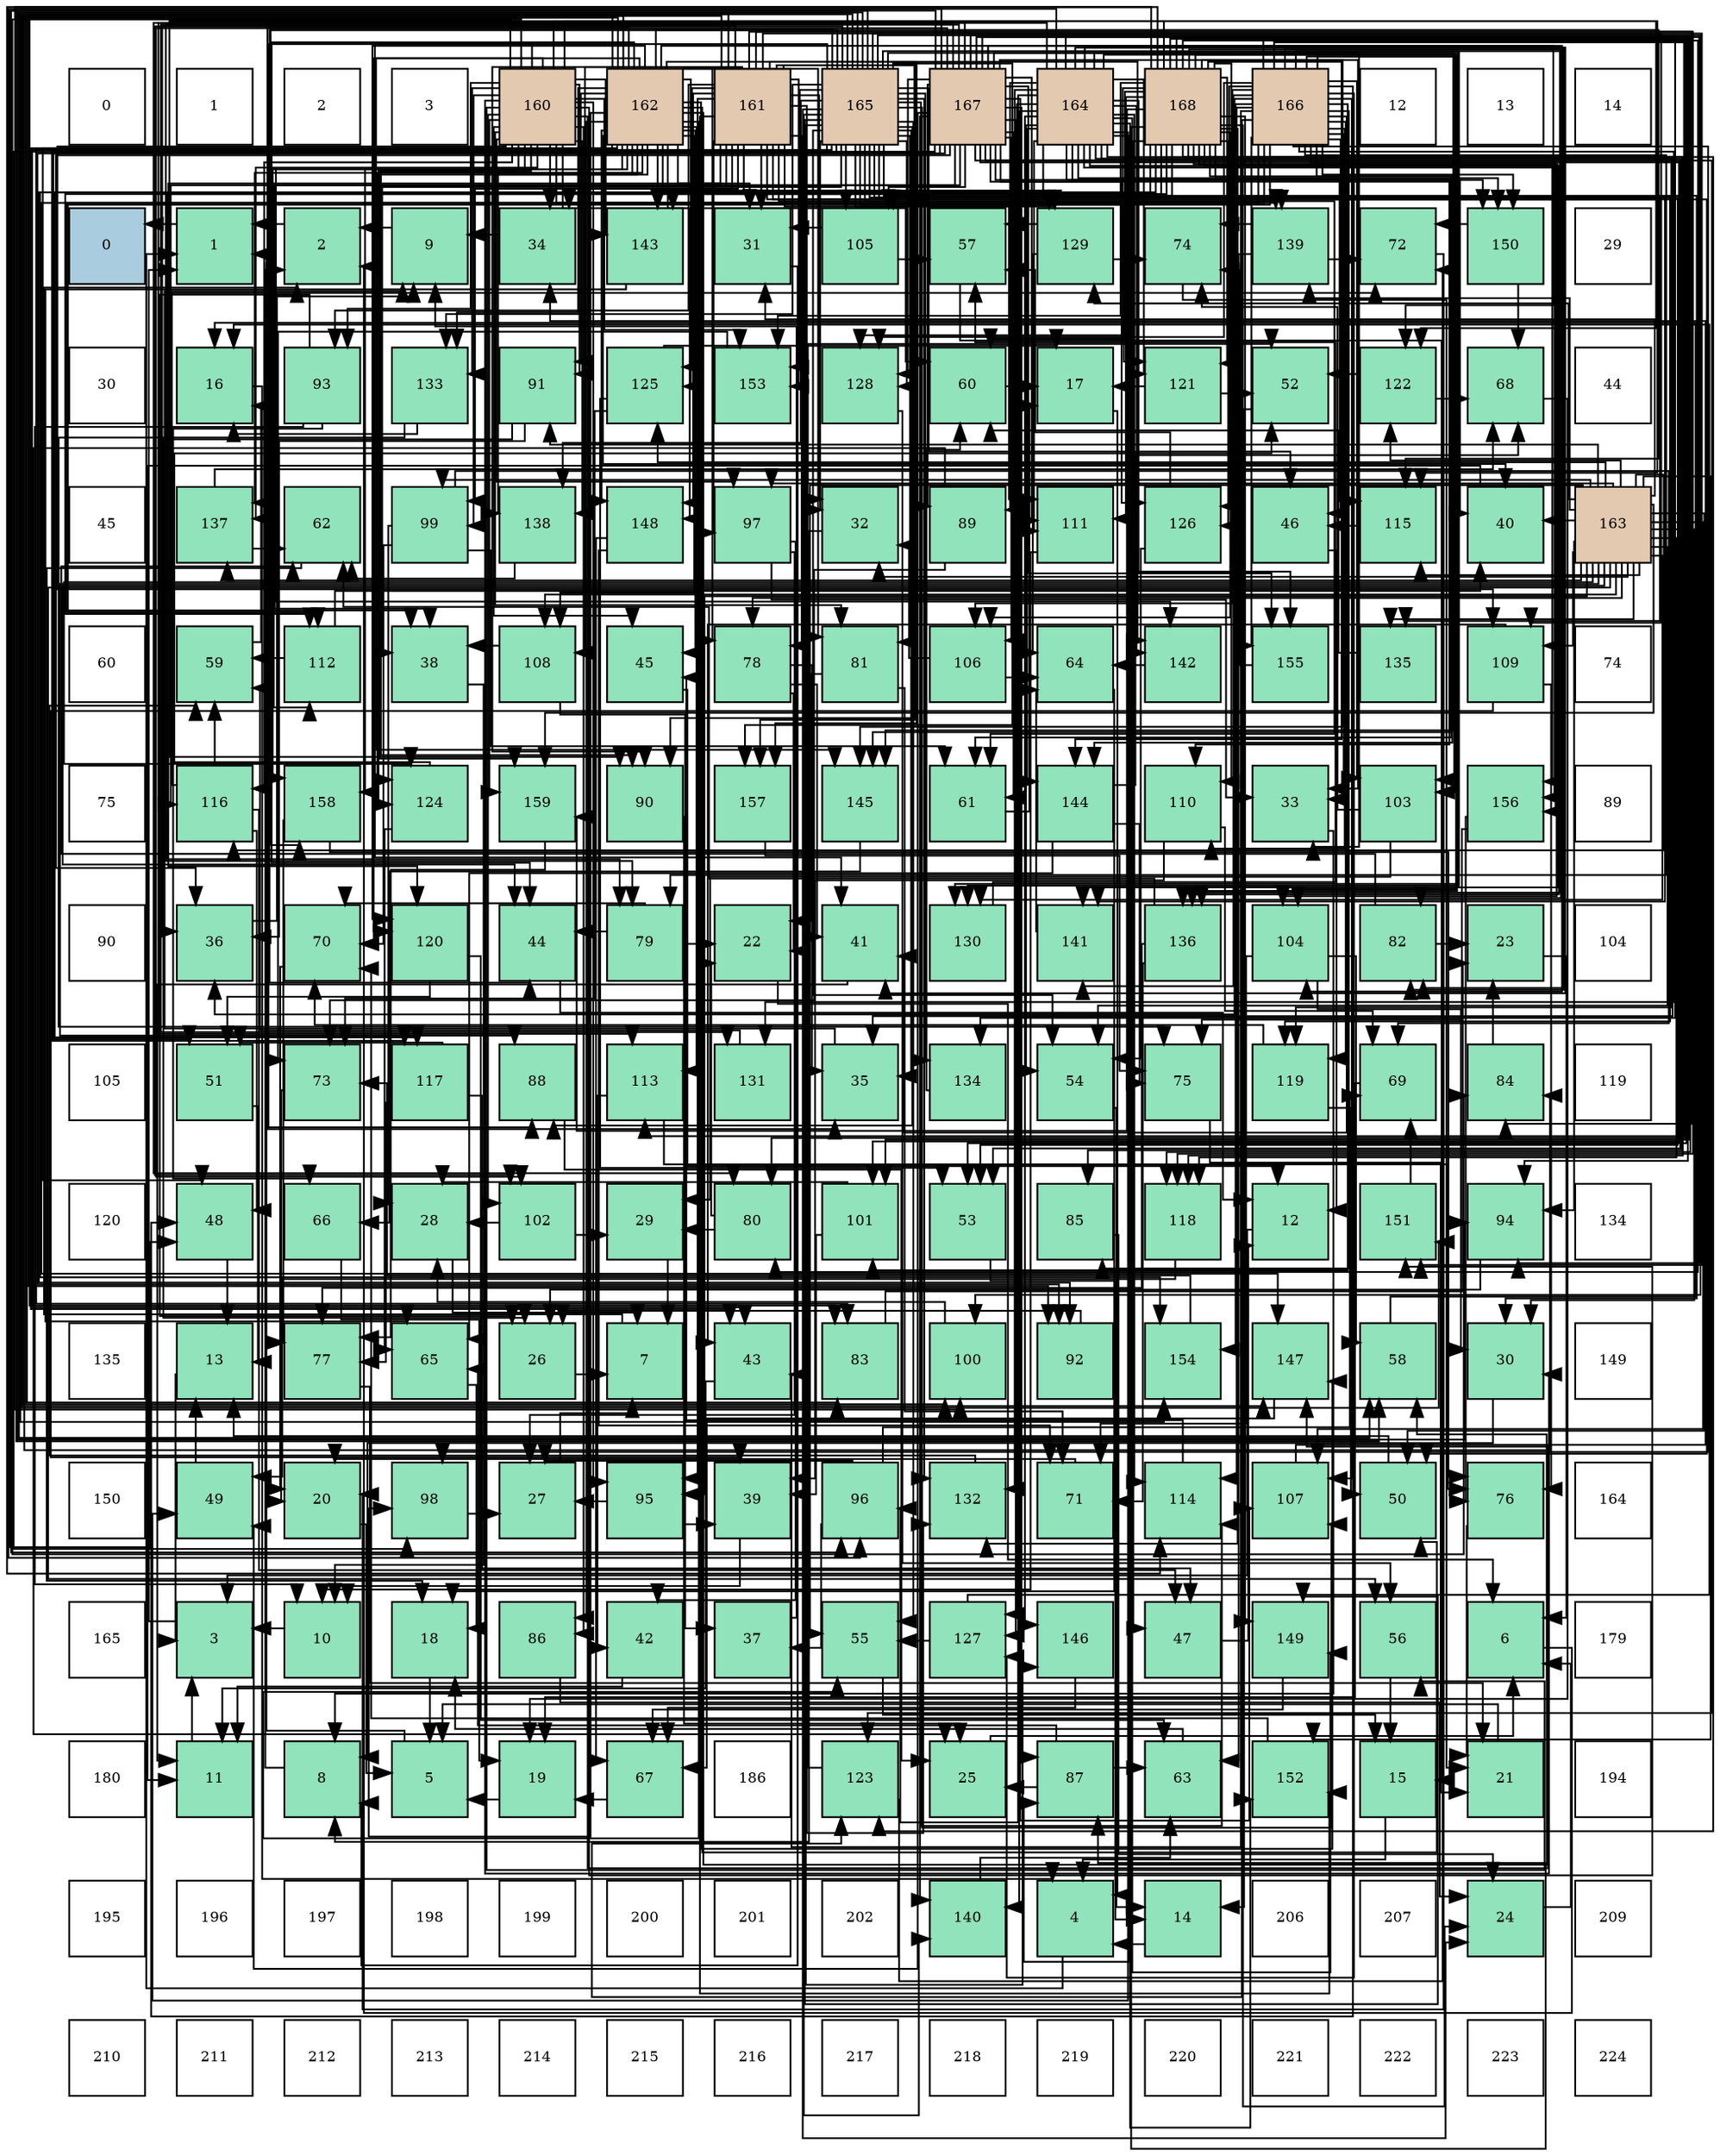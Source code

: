 digraph layout{
 rankdir=TB;
 splines=ortho;
 node [style=filled shape=square fixedsize=true width=0.6];
0[label="0", fontsize=8, fillcolor="#ffffff"];
1[label="1", fontsize=8, fillcolor="#ffffff"];
2[label="2", fontsize=8, fillcolor="#ffffff"];
3[label="3", fontsize=8, fillcolor="#ffffff"];
4[label="160", fontsize=8, fillcolor="#e3c9af"];
5[label="162", fontsize=8, fillcolor="#e3c9af"];
6[label="161", fontsize=8, fillcolor="#e3c9af"];
7[label="165", fontsize=8, fillcolor="#e3c9af"];
8[label="167", fontsize=8, fillcolor="#e3c9af"];
9[label="164", fontsize=8, fillcolor="#e3c9af"];
10[label="168", fontsize=8, fillcolor="#e3c9af"];
11[label="166", fontsize=8, fillcolor="#e3c9af"];
12[label="12", fontsize=8, fillcolor="#ffffff"];
13[label="13", fontsize=8, fillcolor="#ffffff"];
14[label="14", fontsize=8, fillcolor="#ffffff"];
15[label="0", fontsize=8, fillcolor="#a9ccde"];
16[label="1", fontsize=8, fillcolor="#91e3bb"];
17[label="2", fontsize=8, fillcolor="#91e3bb"];
18[label="9", fontsize=8, fillcolor="#91e3bb"];
19[label="34", fontsize=8, fillcolor="#91e3bb"];
20[label="143", fontsize=8, fillcolor="#91e3bb"];
21[label="31", fontsize=8, fillcolor="#91e3bb"];
22[label="105", fontsize=8, fillcolor="#91e3bb"];
23[label="57", fontsize=8, fillcolor="#91e3bb"];
24[label="129", fontsize=8, fillcolor="#91e3bb"];
25[label="74", fontsize=8, fillcolor="#91e3bb"];
26[label="139", fontsize=8, fillcolor="#91e3bb"];
27[label="72", fontsize=8, fillcolor="#91e3bb"];
28[label="150", fontsize=8, fillcolor="#91e3bb"];
29[label="29", fontsize=8, fillcolor="#ffffff"];
30[label="30", fontsize=8, fillcolor="#ffffff"];
31[label="16", fontsize=8, fillcolor="#91e3bb"];
32[label="93", fontsize=8, fillcolor="#91e3bb"];
33[label="133", fontsize=8, fillcolor="#91e3bb"];
34[label="91", fontsize=8, fillcolor="#91e3bb"];
35[label="125", fontsize=8, fillcolor="#91e3bb"];
36[label="153", fontsize=8, fillcolor="#91e3bb"];
37[label="128", fontsize=8, fillcolor="#91e3bb"];
38[label="60", fontsize=8, fillcolor="#91e3bb"];
39[label="17", fontsize=8, fillcolor="#91e3bb"];
40[label="121", fontsize=8, fillcolor="#91e3bb"];
41[label="52", fontsize=8, fillcolor="#91e3bb"];
42[label="122", fontsize=8, fillcolor="#91e3bb"];
43[label="68", fontsize=8, fillcolor="#91e3bb"];
44[label="44", fontsize=8, fillcolor="#ffffff"];
45[label="45", fontsize=8, fillcolor="#ffffff"];
46[label="137", fontsize=8, fillcolor="#91e3bb"];
47[label="62", fontsize=8, fillcolor="#91e3bb"];
48[label="99", fontsize=8, fillcolor="#91e3bb"];
49[label="138", fontsize=8, fillcolor="#91e3bb"];
50[label="148", fontsize=8, fillcolor="#91e3bb"];
51[label="97", fontsize=8, fillcolor="#91e3bb"];
52[label="32", fontsize=8, fillcolor="#91e3bb"];
53[label="89", fontsize=8, fillcolor="#91e3bb"];
54[label="111", fontsize=8, fillcolor="#91e3bb"];
55[label="126", fontsize=8, fillcolor="#91e3bb"];
56[label="46", fontsize=8, fillcolor="#91e3bb"];
57[label="115", fontsize=8, fillcolor="#91e3bb"];
58[label="40", fontsize=8, fillcolor="#91e3bb"];
59[label="163", fontsize=8, fillcolor="#e3c9af"];
60[label="60", fontsize=8, fillcolor="#ffffff"];
61[label="59", fontsize=8, fillcolor="#91e3bb"];
62[label="112", fontsize=8, fillcolor="#91e3bb"];
63[label="38", fontsize=8, fillcolor="#91e3bb"];
64[label="108", fontsize=8, fillcolor="#91e3bb"];
65[label="45", fontsize=8, fillcolor="#91e3bb"];
66[label="78", fontsize=8, fillcolor="#91e3bb"];
67[label="81", fontsize=8, fillcolor="#91e3bb"];
68[label="106", fontsize=8, fillcolor="#91e3bb"];
69[label="64", fontsize=8, fillcolor="#91e3bb"];
70[label="142", fontsize=8, fillcolor="#91e3bb"];
71[label="155", fontsize=8, fillcolor="#91e3bb"];
72[label="135", fontsize=8, fillcolor="#91e3bb"];
73[label="109", fontsize=8, fillcolor="#91e3bb"];
74[label="74", fontsize=8, fillcolor="#ffffff"];
75[label="75", fontsize=8, fillcolor="#ffffff"];
76[label="116", fontsize=8, fillcolor="#91e3bb"];
77[label="158", fontsize=8, fillcolor="#91e3bb"];
78[label="124", fontsize=8, fillcolor="#91e3bb"];
79[label="159", fontsize=8, fillcolor="#91e3bb"];
80[label="90", fontsize=8, fillcolor="#91e3bb"];
81[label="157", fontsize=8, fillcolor="#91e3bb"];
82[label="145", fontsize=8, fillcolor="#91e3bb"];
83[label="61", fontsize=8, fillcolor="#91e3bb"];
84[label="144", fontsize=8, fillcolor="#91e3bb"];
85[label="110", fontsize=8, fillcolor="#91e3bb"];
86[label="33", fontsize=8, fillcolor="#91e3bb"];
87[label="103", fontsize=8, fillcolor="#91e3bb"];
88[label="156", fontsize=8, fillcolor="#91e3bb"];
89[label="89", fontsize=8, fillcolor="#ffffff"];
90[label="90", fontsize=8, fillcolor="#ffffff"];
91[label="36", fontsize=8, fillcolor="#91e3bb"];
92[label="70", fontsize=8, fillcolor="#91e3bb"];
93[label="120", fontsize=8, fillcolor="#91e3bb"];
94[label="44", fontsize=8, fillcolor="#91e3bb"];
95[label="79", fontsize=8, fillcolor="#91e3bb"];
96[label="22", fontsize=8, fillcolor="#91e3bb"];
97[label="41", fontsize=8, fillcolor="#91e3bb"];
98[label="130", fontsize=8, fillcolor="#91e3bb"];
99[label="141", fontsize=8, fillcolor="#91e3bb"];
100[label="136", fontsize=8, fillcolor="#91e3bb"];
101[label="104", fontsize=8, fillcolor="#91e3bb"];
102[label="82", fontsize=8, fillcolor="#91e3bb"];
103[label="23", fontsize=8, fillcolor="#91e3bb"];
104[label="104", fontsize=8, fillcolor="#ffffff"];
105[label="105", fontsize=8, fillcolor="#ffffff"];
106[label="51", fontsize=8, fillcolor="#91e3bb"];
107[label="73", fontsize=8, fillcolor="#91e3bb"];
108[label="117", fontsize=8, fillcolor="#91e3bb"];
109[label="88", fontsize=8, fillcolor="#91e3bb"];
110[label="113", fontsize=8, fillcolor="#91e3bb"];
111[label="131", fontsize=8, fillcolor="#91e3bb"];
112[label="35", fontsize=8, fillcolor="#91e3bb"];
113[label="134", fontsize=8, fillcolor="#91e3bb"];
114[label="54", fontsize=8, fillcolor="#91e3bb"];
115[label="75", fontsize=8, fillcolor="#91e3bb"];
116[label="119", fontsize=8, fillcolor="#91e3bb"];
117[label="69", fontsize=8, fillcolor="#91e3bb"];
118[label="84", fontsize=8, fillcolor="#91e3bb"];
119[label="119", fontsize=8, fillcolor="#ffffff"];
120[label="120", fontsize=8, fillcolor="#ffffff"];
121[label="48", fontsize=8, fillcolor="#91e3bb"];
122[label="66", fontsize=8, fillcolor="#91e3bb"];
123[label="28", fontsize=8, fillcolor="#91e3bb"];
124[label="102", fontsize=8, fillcolor="#91e3bb"];
125[label="29", fontsize=8, fillcolor="#91e3bb"];
126[label="80", fontsize=8, fillcolor="#91e3bb"];
127[label="101", fontsize=8, fillcolor="#91e3bb"];
128[label="53", fontsize=8, fillcolor="#91e3bb"];
129[label="85", fontsize=8, fillcolor="#91e3bb"];
130[label="118", fontsize=8, fillcolor="#91e3bb"];
131[label="12", fontsize=8, fillcolor="#91e3bb"];
132[label="151", fontsize=8, fillcolor="#91e3bb"];
133[label="94", fontsize=8, fillcolor="#91e3bb"];
134[label="134", fontsize=8, fillcolor="#ffffff"];
135[label="135", fontsize=8, fillcolor="#ffffff"];
136[label="13", fontsize=8, fillcolor="#91e3bb"];
137[label="77", fontsize=8, fillcolor="#91e3bb"];
138[label="65", fontsize=8, fillcolor="#91e3bb"];
139[label="26", fontsize=8, fillcolor="#91e3bb"];
140[label="7", fontsize=8, fillcolor="#91e3bb"];
141[label="43", fontsize=8, fillcolor="#91e3bb"];
142[label="83", fontsize=8, fillcolor="#91e3bb"];
143[label="100", fontsize=8, fillcolor="#91e3bb"];
144[label="92", fontsize=8, fillcolor="#91e3bb"];
145[label="154", fontsize=8, fillcolor="#91e3bb"];
146[label="147", fontsize=8, fillcolor="#91e3bb"];
147[label="58", fontsize=8, fillcolor="#91e3bb"];
148[label="30", fontsize=8, fillcolor="#91e3bb"];
149[label="149", fontsize=8, fillcolor="#ffffff"];
150[label="150", fontsize=8, fillcolor="#ffffff"];
151[label="49", fontsize=8, fillcolor="#91e3bb"];
152[label="20", fontsize=8, fillcolor="#91e3bb"];
153[label="98", fontsize=8, fillcolor="#91e3bb"];
154[label="27", fontsize=8, fillcolor="#91e3bb"];
155[label="95", fontsize=8, fillcolor="#91e3bb"];
156[label="39", fontsize=8, fillcolor="#91e3bb"];
157[label="96", fontsize=8, fillcolor="#91e3bb"];
158[label="132", fontsize=8, fillcolor="#91e3bb"];
159[label="71", fontsize=8, fillcolor="#91e3bb"];
160[label="114", fontsize=8, fillcolor="#91e3bb"];
161[label="107", fontsize=8, fillcolor="#91e3bb"];
162[label="50", fontsize=8, fillcolor="#91e3bb"];
163[label="76", fontsize=8, fillcolor="#91e3bb"];
164[label="164", fontsize=8, fillcolor="#ffffff"];
165[label="165", fontsize=8, fillcolor="#ffffff"];
166[label="3", fontsize=8, fillcolor="#91e3bb"];
167[label="10", fontsize=8, fillcolor="#91e3bb"];
168[label="18", fontsize=8, fillcolor="#91e3bb"];
169[label="86", fontsize=8, fillcolor="#91e3bb"];
170[label="42", fontsize=8, fillcolor="#91e3bb"];
171[label="37", fontsize=8, fillcolor="#91e3bb"];
172[label="55", fontsize=8, fillcolor="#91e3bb"];
173[label="127", fontsize=8, fillcolor="#91e3bb"];
174[label="146", fontsize=8, fillcolor="#91e3bb"];
175[label="47", fontsize=8, fillcolor="#91e3bb"];
176[label="149", fontsize=8, fillcolor="#91e3bb"];
177[label="56", fontsize=8, fillcolor="#91e3bb"];
178[label="6", fontsize=8, fillcolor="#91e3bb"];
179[label="179", fontsize=8, fillcolor="#ffffff"];
180[label="180", fontsize=8, fillcolor="#ffffff"];
181[label="11", fontsize=8, fillcolor="#91e3bb"];
182[label="8", fontsize=8, fillcolor="#91e3bb"];
183[label="5", fontsize=8, fillcolor="#91e3bb"];
184[label="19", fontsize=8, fillcolor="#91e3bb"];
185[label="67", fontsize=8, fillcolor="#91e3bb"];
186[label="186", fontsize=8, fillcolor="#ffffff"];
187[label="123", fontsize=8, fillcolor="#91e3bb"];
188[label="25", fontsize=8, fillcolor="#91e3bb"];
189[label="87", fontsize=8, fillcolor="#91e3bb"];
190[label="63", fontsize=8, fillcolor="#91e3bb"];
191[label="152", fontsize=8, fillcolor="#91e3bb"];
192[label="15", fontsize=8, fillcolor="#91e3bb"];
193[label="21", fontsize=8, fillcolor="#91e3bb"];
194[label="194", fontsize=8, fillcolor="#ffffff"];
195[label="195", fontsize=8, fillcolor="#ffffff"];
196[label="196", fontsize=8, fillcolor="#ffffff"];
197[label="197", fontsize=8, fillcolor="#ffffff"];
198[label="198", fontsize=8, fillcolor="#ffffff"];
199[label="199", fontsize=8, fillcolor="#ffffff"];
200[label="200", fontsize=8, fillcolor="#ffffff"];
201[label="201", fontsize=8, fillcolor="#ffffff"];
202[label="202", fontsize=8, fillcolor="#ffffff"];
203[label="140", fontsize=8, fillcolor="#91e3bb"];
204[label="4", fontsize=8, fillcolor="#91e3bb"];
205[label="14", fontsize=8, fillcolor="#91e3bb"];
206[label="206", fontsize=8, fillcolor="#ffffff"];
207[label="207", fontsize=8, fillcolor="#ffffff"];
208[label="24", fontsize=8, fillcolor="#91e3bb"];
209[label="209", fontsize=8, fillcolor="#ffffff"];
210[label="210", fontsize=8, fillcolor="#ffffff"];
211[label="211", fontsize=8, fillcolor="#ffffff"];
212[label="212", fontsize=8, fillcolor="#ffffff"];
213[label="213", fontsize=8, fillcolor="#ffffff"];
214[label="214", fontsize=8, fillcolor="#ffffff"];
215[label="215", fontsize=8, fillcolor="#ffffff"];
216[label="216", fontsize=8, fillcolor="#ffffff"];
217[label="217", fontsize=8, fillcolor="#ffffff"];
218[label="218", fontsize=8, fillcolor="#ffffff"];
219[label="219", fontsize=8, fillcolor="#ffffff"];
220[label="220", fontsize=8, fillcolor="#ffffff"];
221[label="221", fontsize=8, fillcolor="#ffffff"];
222[label="222", fontsize=8, fillcolor="#ffffff"];
223[label="223", fontsize=8, fillcolor="#ffffff"];
224[label="224", fontsize=8, fillcolor="#ffffff"];
edge [constraint=false, style=vis];16 -> 15;
17 -> 16;
166 -> 16;
204 -> 16;
183 -> 16;
178 -> 17;
140 -> 17;
182 -> 17;
18 -> 17;
167 -> 166;
181 -> 166;
131 -> 166;
136 -> 166;
205 -> 204;
192 -> 204;
31 -> 204;
39 -> 204;
168 -> 183;
184 -> 183;
152 -> 183;
193 -> 183;
96 -> 178;
103 -> 178;
208 -> 178;
188 -> 178;
139 -> 140;
154 -> 140;
123 -> 140;
125 -> 140;
148 -> 182;
21 -> 182;
52 -> 182;
86 -> 182;
19 -> 18;
112 -> 18;
91 -> 18;
171 -> 18;
63 -> 167;
156 -> 167;
58 -> 181;
97 -> 181;
170 -> 181;
141 -> 181;
94 -> 131;
65 -> 131;
56 -> 131;
175 -> 131;
121 -> 136;
151 -> 136;
162 -> 136;
106 -> 136;
41 -> 205;
128 -> 205;
114 -> 205;
172 -> 192;
177 -> 192;
23 -> 192;
147 -> 31;
61 -> 31;
38 -> 39;
83 -> 39;
47 -> 168;
190 -> 168;
69 -> 168;
138 -> 168;
122 -> 184;
185 -> 184;
43 -> 184;
117 -> 184;
92 -> 152;
159 -> 152;
27 -> 152;
107 -> 152;
25 -> 193;
115 -> 193;
163 -> 193;
137 -> 193;
66 -> 96;
66 -> 112;
66 -> 97;
95 -> 96;
95 -> 94;
95 -> 92;
126 -> 96;
126 -> 125;
67 -> 96;
67 -> 159;
102 -> 103;
102 -> 47;
142 -> 103;
118 -> 103;
129 -> 208;
169 -> 208;
189 -> 188;
189 -> 190;
189 -> 138;
109 -> 188;
53 -> 188;
53 -> 107;
80 -> 188;
34 -> 139;
34 -> 91;
144 -> 139;
32 -> 167;
32 -> 139;
32 -> 122;
133 -> 139;
155 -> 154;
155 -> 156;
157 -> 154;
157 -> 171;
157 -> 117;
51 -> 154;
51 -> 86;
51 -> 170;
153 -> 154;
48 -> 123;
48 -> 83;
48 -> 117;
48 -> 92;
143 -> 123;
127 -> 123;
127 -> 156;
124 -> 123;
124 -> 125;
87 -> 125;
87 -> 25;
101 -> 148;
101 -> 147;
101 -> 159;
22 -> 21;
22 -> 23;
68 -> 52;
68 -> 69;
161 -> 19;
64 -> 171;
64 -> 63;
73 -> 156;
73 -> 141;
73 -> 163;
85 -> 156;
85 -> 117;
54 -> 167;
62 -> 58;
62 -> 61;
110 -> 170;
110 -> 163;
160 -> 65;
57 -> 56;
76 -> 175;
76 -> 121;
76 -> 61;
76 -> 27;
108 -> 175;
108 -> 106;
108 -> 137;
130 -> 151;
116 -> 162;
116 -> 92;
93 -> 106;
93 -> 190;
40 -> 39;
40 -> 41;
42 -> 41;
42 -> 43;
187 -> 41;
187 -> 27;
78 -> 41;
78 -> 138;
35 -> 39;
35 -> 128;
35 -> 107;
55 -> 114;
55 -> 23;
173 -> 31;
173 -> 172;
37 -> 177;
24 -> 23;
24 -> 69;
24 -> 25;
98 -> 23;
111 -> 61;
158 -> 61;
33 -> 31;
33 -> 115;
113 -> 38;
72 -> 38;
100 -> 47;
100 -> 159;
100 -> 137;
46 -> 47;
46 -> 43;
49 -> 47;
26 -> 190;
26 -> 27;
26 -> 25;
203 -> 190;
99 -> 69;
70 -> 69;
20 -> 138;
84 -> 138;
84 -> 43;
84 -> 115;
82 -> 122;
174 -> 185;
146 -> 185;
50 -> 185;
50 -> 159;
176 -> 185;
28 -> 43;
28 -> 27;
132 -> 117;
191 -> 92;
36 -> 107;
145 -> 107;
71 -> 25;
88 -> 115;
88 -> 163;
81 -> 115;
77 -> 163;
77 -> 137;
79 -> 137;
4 -> 148;
4 -> 19;
4 -> 65;
4 -> 177;
4 -> 67;
4 -> 142;
4 -> 118;
4 -> 169;
4 -> 109;
4 -> 80;
4 -> 34;
4 -> 32;
4 -> 155;
4 -> 51;
4 -> 48;
4 -> 124;
4 -> 73;
4 -> 57;
4 -> 76;
4 -> 93;
4 -> 42;
4 -> 78;
4 -> 33;
4 -> 46;
4 -> 49;
4 -> 26;
4 -> 20;
4 -> 146;
4 -> 50;
4 -> 132;
4 -> 36;
4 -> 77;
4 -> 79;
6 -> 21;
6 -> 52;
6 -> 19;
6 -> 162;
6 -> 66;
6 -> 118;
6 -> 80;
6 -> 32;
6 -> 155;
6 -> 51;
6 -> 48;
6 -> 124;
6 -> 64;
6 -> 73;
6 -> 76;
6 -> 130;
6 -> 93;
6 -> 35;
6 -> 24;
6 -> 158;
6 -> 72;
6 -> 26;
6 -> 70;
6 -> 20;
6 -> 146;
6 -> 50;
6 -> 132;
6 -> 191;
6 -> 36;
6 -> 81;
5 -> 21;
5 -> 58;
5 -> 141;
5 -> 94;
5 -> 65;
5 -> 121;
5 -> 162;
5 -> 172;
5 -> 147;
5 -> 38;
5 -> 66;
5 -> 67;
5 -> 142;
5 -> 118;
5 -> 169;
5 -> 80;
5 -> 34;
5 -> 153;
5 -> 143;
5 -> 124;
5 -> 64;
5 -> 110;
5 -> 57;
5 -> 93;
5 -> 42;
5 -> 78;
5 -> 35;
5 -> 24;
5 -> 33;
5 -> 46;
5 -> 49;
5 -> 70;
5 -> 20;
5 -> 82;
5 -> 146;
5 -> 50;
5 -> 81;
5 -> 77;
5 -> 79;
59 -> 148;
59 -> 21;
59 -> 52;
59 -> 58;
59 -> 94;
59 -> 162;
59 -> 114;
59 -> 172;
59 -> 177;
59 -> 66;
59 -> 109;
59 -> 34;
59 -> 133;
59 -> 155;
59 -> 51;
59 -> 48;
59 -> 161;
59 -> 64;
59 -> 73;
59 -> 57;
59 -> 76;
59 -> 130;
59 -> 42;
59 -> 78;
59 -> 35;
59 -> 24;
59 -> 98;
59 -> 72;
59 -> 46;
59 -> 26;
59 -> 191;
59 -> 79;
9 -> 58;
9 -> 97;
9 -> 151;
9 -> 114;
9 -> 147;
9 -> 126;
9 -> 102;
9 -> 129;
9 -> 189;
9 -> 53;
9 -> 157;
9 -> 127;
9 -> 87;
9 -> 54;
9 -> 160;
9 -> 108;
9 -> 116;
9 -> 40;
9 -> 187;
9 -> 173;
9 -> 98;
9 -> 158;
9 -> 100;
9 -> 203;
9 -> 70;
9 -> 84;
9 -> 82;
9 -> 174;
9 -> 176;
9 -> 28;
9 -> 191;
9 -> 71;
9 -> 88;
7 -> 208;
7 -> 148;
7 -> 52;
7 -> 86;
7 -> 112;
7 -> 91;
7 -> 63;
7 -> 97;
7 -> 141;
7 -> 94;
7 -> 56;
7 -> 128;
7 -> 114;
7 -> 172;
7 -> 147;
7 -> 83;
7 -> 67;
7 -> 142;
7 -> 109;
7 -> 144;
7 -> 133;
7 -> 157;
7 -> 22;
7 -> 161;
7 -> 54;
7 -> 160;
7 -> 108;
7 -> 130;
7 -> 116;
7 -> 40;
7 -> 37;
7 -> 98;
7 -> 158;
7 -> 33;
7 -> 113;
7 -> 49;
7 -> 203;
7 -> 99;
7 -> 174;
7 -> 176;
7 -> 132;
7 -> 36;
7 -> 145;
7 -> 81;
7 -> 77;
11 -> 86;
11 -> 91;
11 -> 63;
11 -> 97;
11 -> 141;
11 -> 56;
11 -> 121;
11 -> 95;
11 -> 126;
11 -> 102;
11 -> 129;
11 -> 153;
11 -> 127;
11 -> 87;
11 -> 101;
11 -> 68;
11 -> 161;
11 -> 85;
11 -> 62;
11 -> 110;
11 -> 160;
11 -> 116;
11 -> 187;
11 -> 55;
11 -> 173;
11 -> 37;
11 -> 111;
11 -> 100;
11 -> 99;
11 -> 84;
11 -> 82;
11 -> 146;
11 -> 28;
11 -> 145;
11 -> 71;
11 -> 88;
8 -> 112;
8 -> 91;
8 -> 63;
8 -> 121;
8 -> 151;
8 -> 106;
8 -> 128;
8 -> 83;
8 -> 95;
8 -> 189;
8 -> 53;
8 -> 144;
8 -> 133;
8 -> 157;
8 -> 153;
8 -> 143;
8 -> 127;
8 -> 87;
8 -> 101;
8 -> 22;
8 -> 68;
8 -> 161;
8 -> 85;
8 -> 54;
8 -> 62;
8 -> 110;
8 -> 187;
8 -> 55;
8 -> 173;
8 -> 37;
8 -> 111;
8 -> 113;
8 -> 203;
8 -> 82;
8 -> 28;
8 -> 71;
10 -> 208;
10 -> 86;
10 -> 112;
10 -> 175;
10 -> 128;
10 -> 38;
10 -> 83;
10 -> 95;
10 -> 126;
10 -> 102;
10 -> 189;
10 -> 80;
10 -> 144;
10 -> 133;
10 -> 143;
10 -> 101;
10 -> 22;
10 -> 68;
10 -> 85;
10 -> 54;
10 -> 62;
10 -> 160;
10 -> 57;
10 -> 130;
10 -> 40;
10 -> 55;
10 -> 37;
10 -> 158;
10 -> 100;
10 -> 99;
10 -> 84;
10 -> 176;
10 -> 36;
10 -> 145;
10 -> 88;
10 -> 79;
edge [constraint=true, style=invis];
0 -> 15 -> 30 -> 45 -> 60 -> 75 -> 90 -> 105 -> 120 -> 135 -> 150 -> 165 -> 180 -> 195 -> 210;
1 -> 16 -> 31 -> 46 -> 61 -> 76 -> 91 -> 106 -> 121 -> 136 -> 151 -> 166 -> 181 -> 196 -> 211;
2 -> 17 -> 32 -> 47 -> 62 -> 77 -> 92 -> 107 -> 122 -> 137 -> 152 -> 167 -> 182 -> 197 -> 212;
3 -> 18 -> 33 -> 48 -> 63 -> 78 -> 93 -> 108 -> 123 -> 138 -> 153 -> 168 -> 183 -> 198 -> 213;
4 -> 19 -> 34 -> 49 -> 64 -> 79 -> 94 -> 109 -> 124 -> 139 -> 154 -> 169 -> 184 -> 199 -> 214;
5 -> 20 -> 35 -> 50 -> 65 -> 80 -> 95 -> 110 -> 125 -> 140 -> 155 -> 170 -> 185 -> 200 -> 215;
6 -> 21 -> 36 -> 51 -> 66 -> 81 -> 96 -> 111 -> 126 -> 141 -> 156 -> 171 -> 186 -> 201 -> 216;
7 -> 22 -> 37 -> 52 -> 67 -> 82 -> 97 -> 112 -> 127 -> 142 -> 157 -> 172 -> 187 -> 202 -> 217;
8 -> 23 -> 38 -> 53 -> 68 -> 83 -> 98 -> 113 -> 128 -> 143 -> 158 -> 173 -> 188 -> 203 -> 218;
9 -> 24 -> 39 -> 54 -> 69 -> 84 -> 99 -> 114 -> 129 -> 144 -> 159 -> 174 -> 189 -> 204 -> 219;
10 -> 25 -> 40 -> 55 -> 70 -> 85 -> 100 -> 115 -> 130 -> 145 -> 160 -> 175 -> 190 -> 205 -> 220;
11 -> 26 -> 41 -> 56 -> 71 -> 86 -> 101 -> 116 -> 131 -> 146 -> 161 -> 176 -> 191 -> 206 -> 221;
12 -> 27 -> 42 -> 57 -> 72 -> 87 -> 102 -> 117 -> 132 -> 147 -> 162 -> 177 -> 192 -> 207 -> 222;
13 -> 28 -> 43 -> 58 -> 73 -> 88 -> 103 -> 118 -> 133 -> 148 -> 163 -> 178 -> 193 -> 208 -> 223;
14 -> 29 -> 44 -> 59 -> 74 -> 89 -> 104 -> 119 -> 134 -> 149 -> 164 -> 179 -> 194 -> 209 -> 224;
rank = same {0 -> 1 -> 2 -> 3 -> 4 -> 5 -> 6 -> 7 -> 8 -> 9 -> 10 -> 11 -> 12 -> 13 -> 14};
rank = same {15 -> 16 -> 17 -> 18 -> 19 -> 20 -> 21 -> 22 -> 23 -> 24 -> 25 -> 26 -> 27 -> 28 -> 29};
rank = same {30 -> 31 -> 32 -> 33 -> 34 -> 35 -> 36 -> 37 -> 38 -> 39 -> 40 -> 41 -> 42 -> 43 -> 44};
rank = same {45 -> 46 -> 47 -> 48 -> 49 -> 50 -> 51 -> 52 -> 53 -> 54 -> 55 -> 56 -> 57 -> 58 -> 59};
rank = same {60 -> 61 -> 62 -> 63 -> 64 -> 65 -> 66 -> 67 -> 68 -> 69 -> 70 -> 71 -> 72 -> 73 -> 74};
rank = same {75 -> 76 -> 77 -> 78 -> 79 -> 80 -> 81 -> 82 -> 83 -> 84 -> 85 -> 86 -> 87 -> 88 -> 89};
rank = same {90 -> 91 -> 92 -> 93 -> 94 -> 95 -> 96 -> 97 -> 98 -> 99 -> 100 -> 101 -> 102 -> 103 -> 104};
rank = same {105 -> 106 -> 107 -> 108 -> 109 -> 110 -> 111 -> 112 -> 113 -> 114 -> 115 -> 116 -> 117 -> 118 -> 119};
rank = same {120 -> 121 -> 122 -> 123 -> 124 -> 125 -> 126 -> 127 -> 128 -> 129 -> 130 -> 131 -> 132 -> 133 -> 134};
rank = same {135 -> 136 -> 137 -> 138 -> 139 -> 140 -> 141 -> 142 -> 143 -> 144 -> 145 -> 146 -> 147 -> 148 -> 149};
rank = same {150 -> 151 -> 152 -> 153 -> 154 -> 155 -> 156 -> 157 -> 158 -> 159 -> 160 -> 161 -> 162 -> 163 -> 164};
rank = same {165 -> 166 -> 167 -> 168 -> 169 -> 170 -> 171 -> 172 -> 173 -> 174 -> 175 -> 176 -> 177 -> 178 -> 179};
rank = same {180 -> 181 -> 182 -> 183 -> 184 -> 185 -> 186 -> 187 -> 188 -> 189 -> 190 -> 191 -> 192 -> 193 -> 194};
rank = same {195 -> 196 -> 197 -> 198 -> 199 -> 200 -> 201 -> 202 -> 203 -> 204 -> 205 -> 206 -> 207 -> 208 -> 209};
rank = same {210 -> 211 -> 212 -> 213 -> 214 -> 215 -> 216 -> 217 -> 218 -> 219 -> 220 -> 221 -> 222 -> 223 -> 224};
}
